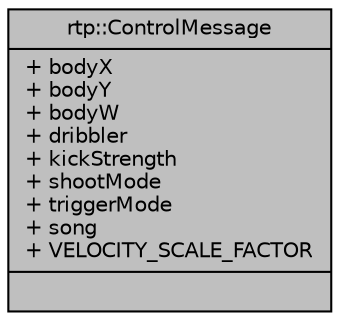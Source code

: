 digraph "rtp::ControlMessage"
{
  edge [fontname="Helvetica",fontsize="10",labelfontname="Helvetica",labelfontsize="10"];
  node [fontname="Helvetica",fontsize="10",shape=record];
  Node1 [label="{rtp::ControlMessage\n|+ bodyX\l+ bodyY\l+ bodyW\l+ dribbler\l+ kickStrength\l+ shootMode\l+ triggerMode\l+ song\l+ VELOCITY_SCALE_FACTOR\l|}",height=0.2,width=0.4,color="black", fillcolor="grey75", style="filled", fontcolor="black"];
}
